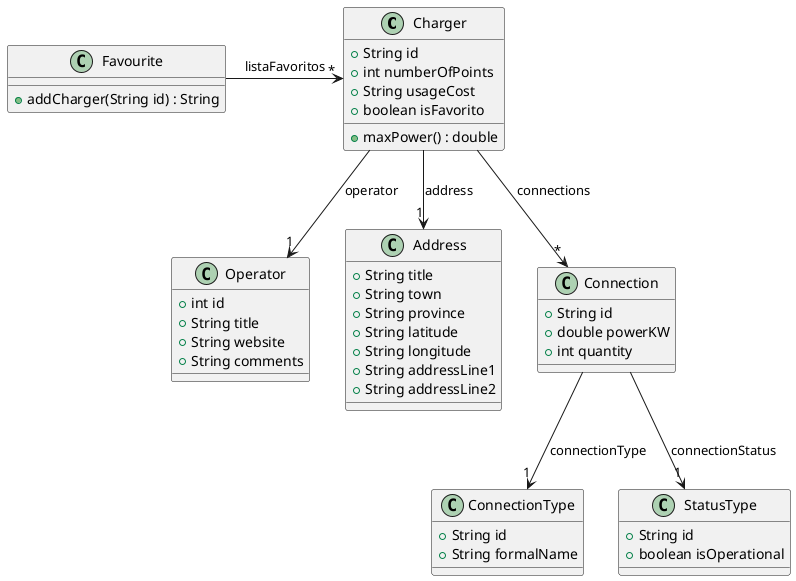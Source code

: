 @startuml dominio

class Charger {
    + String id
    + int numberOfPoints
    + String usageCost
    + boolean isFavorito
    + maxPower() : double
}

class Operator {
    + int id
    + String title
    + String website
    + String comments
}

class Address {
    + String title
    + String town
    + String province
    + String latitude
    + String longitude
    + String addressLine1
    + String addressLine2
}

class Favourite {
    + addCharger(String id) : String
}

class Connection {
    + String id
    + double powerKW
    + int quantity
}

class ConnectionType {
    + String id
    + String formalName
}

class StatusType {
    + String id
    + boolean isOperational
}

Charger -down-> "1" Address : address
Charger -down-> "1" Operator : operator
Charger -down-> "*" Connection : connections

Favourite -right-> "*" Charger: listaFavoritos

Connection -down-> "1" ConnectionType : connectionType
Connection -down-> "1" StatusType : connectionStatus

@enduml